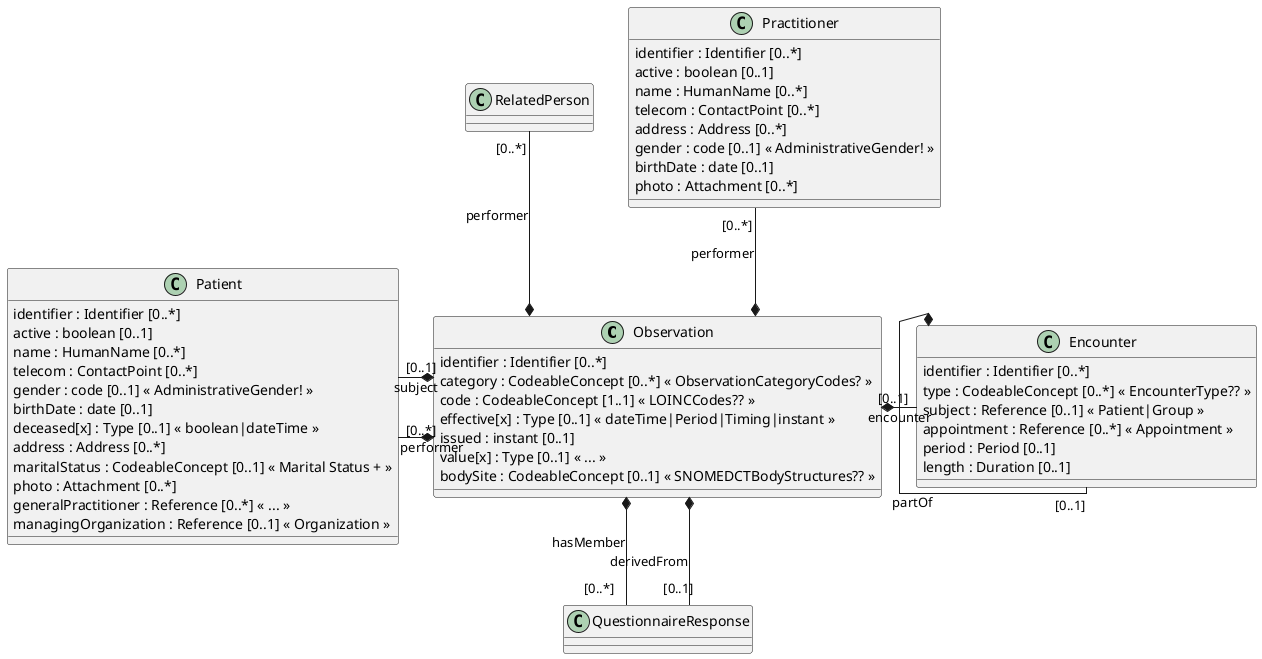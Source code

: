 @startuml
' ========================================
' start: configuration
' ========================================

skinparam linetype ortho

' ========================================
' end: configuration
' ========================================

' ========================================
' start: definition of entities/classes
' ========================================

class Observation {
  identifier : Identifier [0..*]
  category : CodeableConcept [0..*] « ObservationCategoryCodes? »
  code : CodeableConcept [1..1] « LOINCCodes?? »
  effective[x] : Type [0..1] « dateTime|Period|Timing|instant »
  issued : instant [0..1]
  value[x] : Type [0..1] « ... »
  bodySite : CodeableConcept [0..1] « SNOMEDCTBodyStructures?? »
}

class Encounter {
  identifier : Identifier [0..*]
  type : CodeableConcept [0..*] « EncounterType?? »
  subject : Reference [0..1] « Patient|Group »
  appointment : Reference [0..*] « Appointment »
  period : Period [0..1]
  length : Duration [0..1]
}

class Patient {
  identifier : Identifier [0..*]
  active : boolean [0..1]
  name : HumanName [0..*]
  telecom : ContactPoint [0..*]
  gender : code [0..1] « AdministrativeGender! »
  birthDate : date [0..1]
  deceased[x] : Type [0..1] « boolean|dateTime »
  address : Address [0..*]
  maritalStatus : CodeableConcept [0..1] « Marital Status + »
  photo : Attachment [0..*]
  generalPractitioner : Reference [0..*] « ... »
  managingOrganization : Reference [0..1] « Organization »
}

class Practitioner {
  identifier : Identifier [0..*]
  active : boolean [0..1]
  name : HumanName [0..*]
  telecom : ContactPoint [0..*]
  address : Address [0..*]
  gender : code [0..1] « AdministrativeGender! »
  birthDate : date [0..1]
  photo : Attachment [0..*]
}

' ========================================
' end: definition of entities/classes
' ========================================

' ========================================
' start: definition of associations
' ========================================

Observation *-l- "[0..1]" Patient : subject
Observation *-r- "[0..1]" Encounter : encounter
Observation *-u- "[0..*]" Practitioner : performer
Observation *-u- "[0..*]" Patient : performer
Observation *-u- "[0..*]" RelatedPerson : performer
'Observation *-- "[0..*]" Observation : hasMember
Observation *-d- "[0..*]" QuestionnaireResponse : hasMember
'Observation *-- "[0..*]" Observation : derivedFrom
Observation *-d- "[0..1]" QuestionnaireResponse : derivedFrom


Encounter *-- "[0..1]" Encounter : partOf

' ========================================
' end: definition of associations
' ========================================
@enduml
